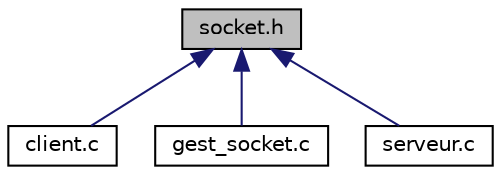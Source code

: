 digraph "socket.h"
{
  edge [fontname="Helvetica",fontsize="10",labelfontname="Helvetica",labelfontsize="10"];
  node [fontname="Helvetica",fontsize="10",shape=record];
  Node14 [label="socket.h",height=0.2,width=0.4,color="black", fillcolor="grey75", style="filled", fontcolor="black"];
  Node14 -> Node15 [dir="back",color="midnightblue",fontsize="10",style="solid",fontname="Helvetica"];
  Node15 [label="client.c",height=0.2,width=0.4,color="black", fillcolor="white", style="filled",URL="$client_8c.html",tooltip="Fichier qui sert au client. "];
  Node14 -> Node16 [dir="back",color="midnightblue",fontsize="10",style="solid",fontname="Helvetica"];
  Node16 [label="gest_socket.c",height=0.2,width=0.4,color="black", fillcolor="white", style="filled",URL="$gest__socket_8c.html",tooltip="Fichier qui contient toutes les fonctions pour le client&serveur. "];
  Node14 -> Node17 [dir="back",color="midnightblue",fontsize="10",style="solid",fontname="Helvetica"];
  Node17 [label="serveur.c",height=0.2,width=0.4,color="black", fillcolor="white", style="filled",URL="$serveur_8c.html",tooltip="Fichier qui sert au serveur. "];
}
